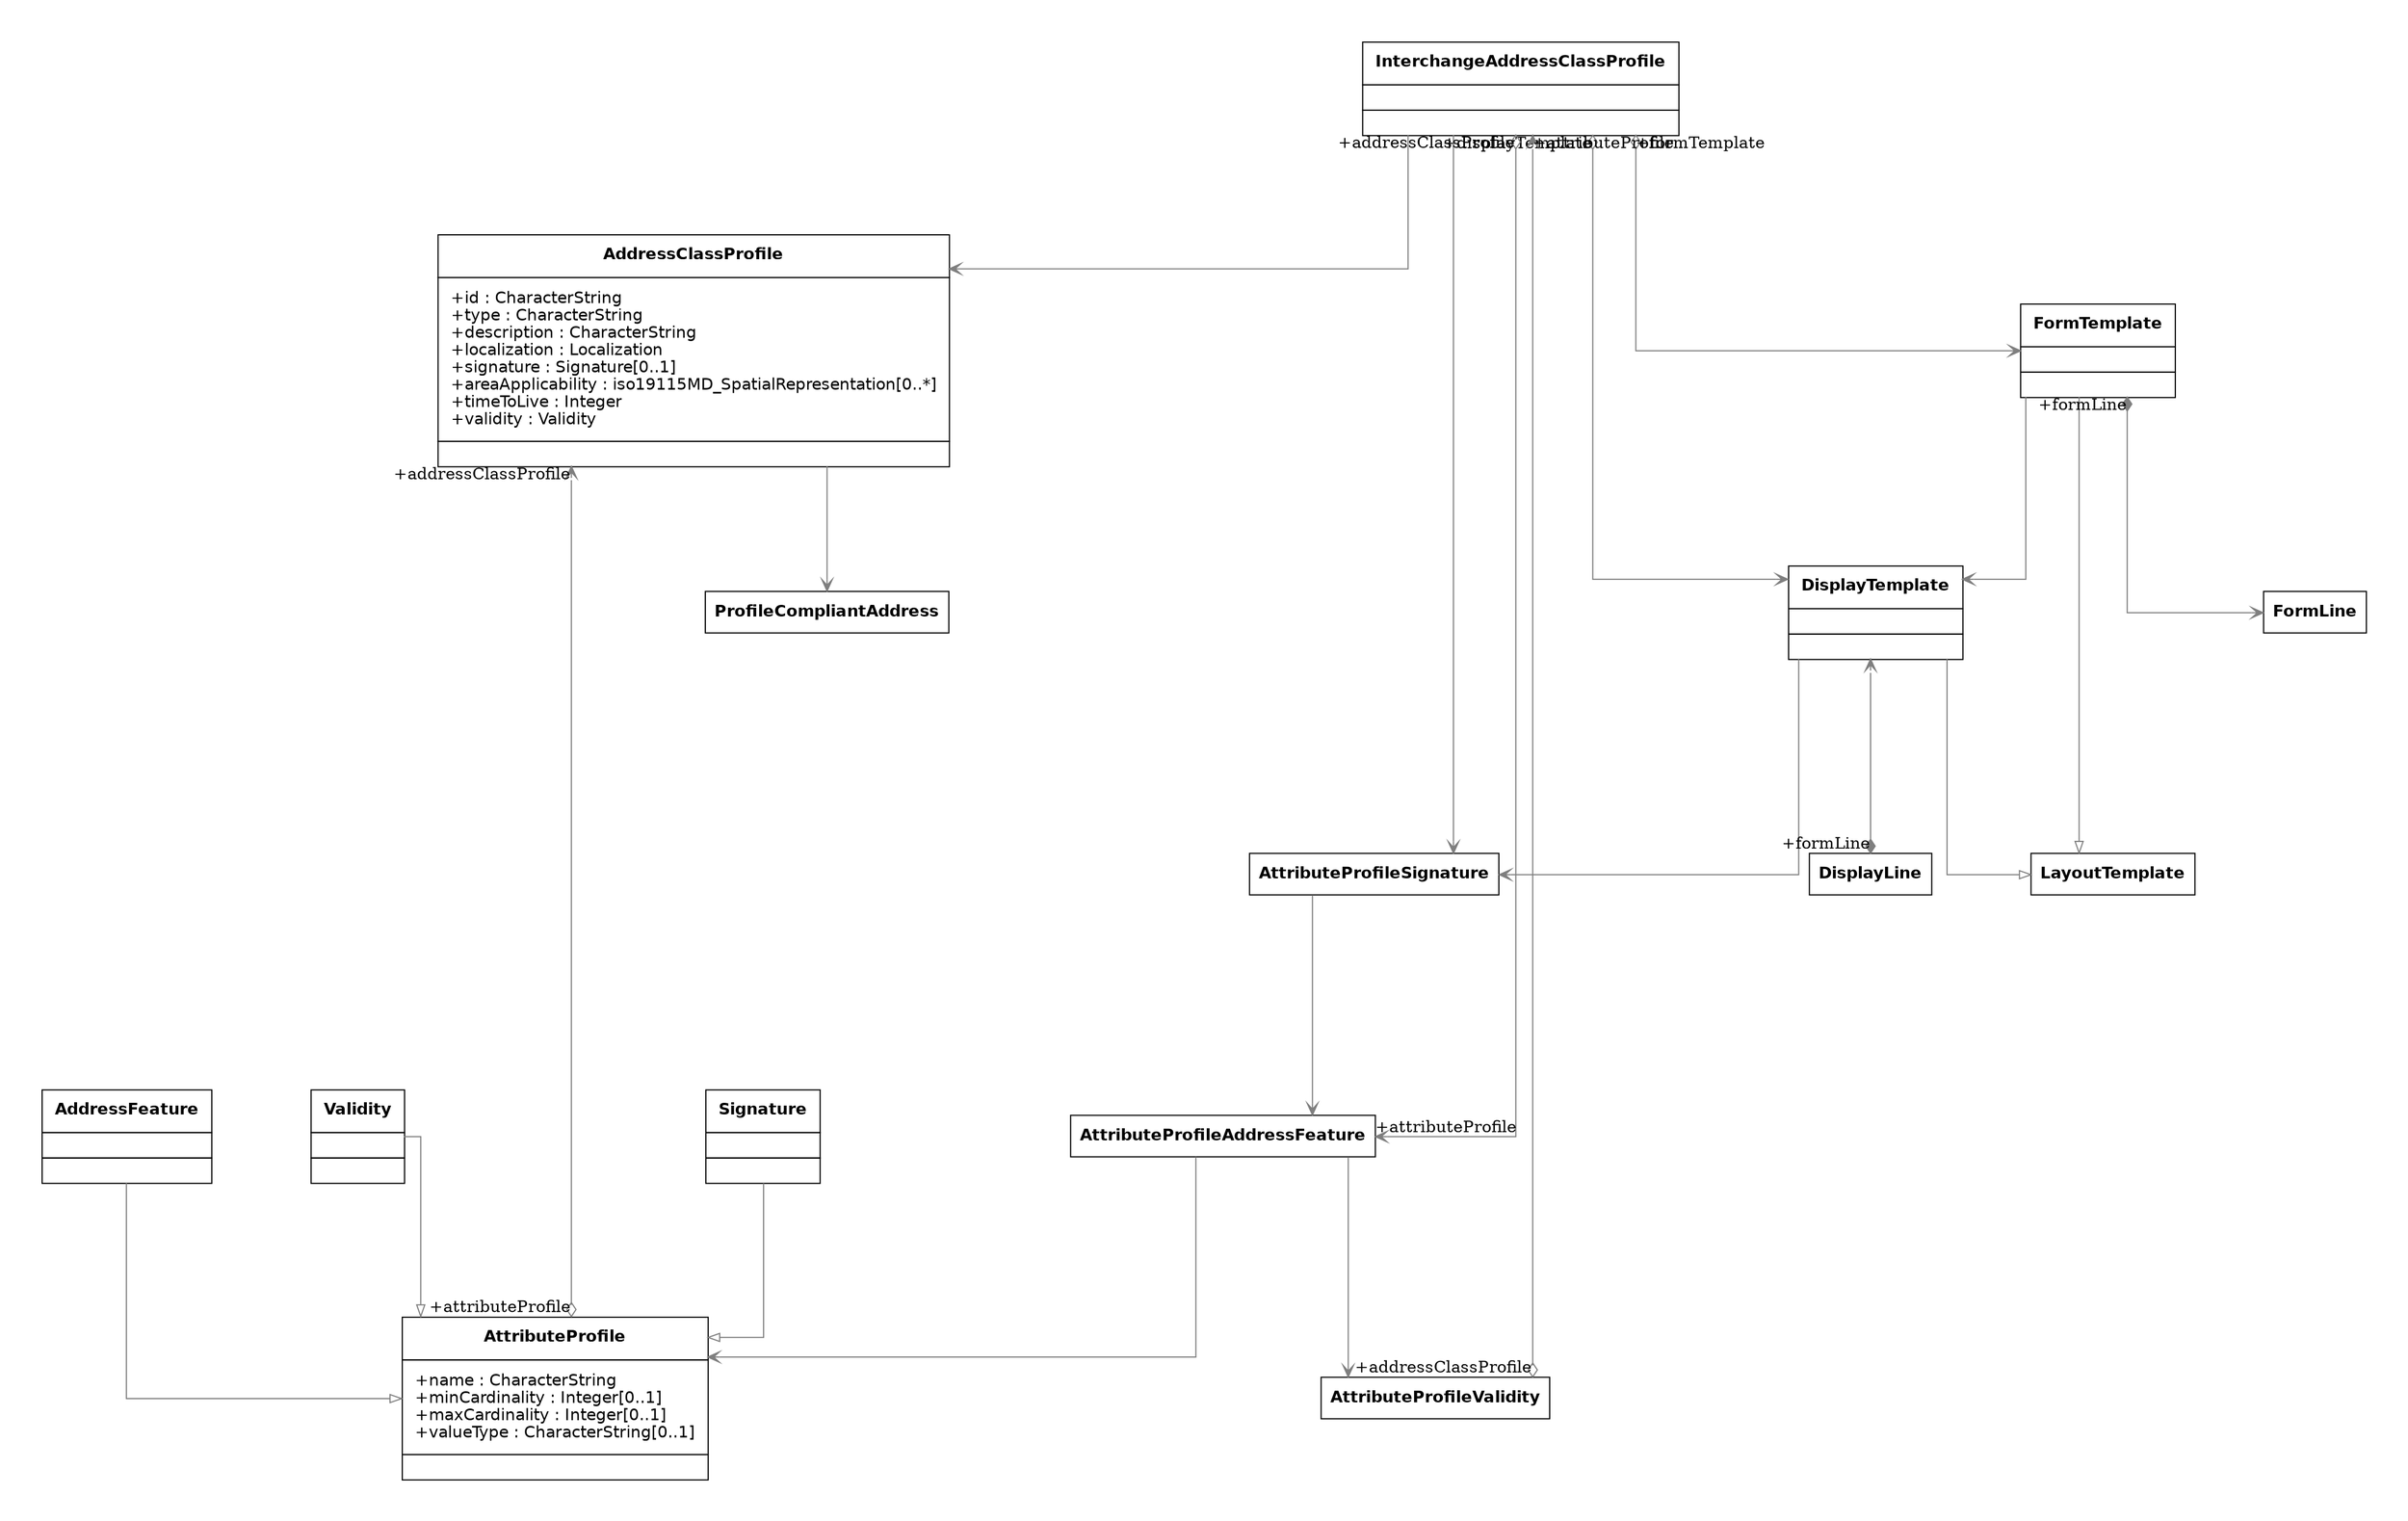 digraph G {
  graph [splines="ortho" pad=0.5 ranksep="1.2.equally" nodesep="1.2.equally"]
  edge [color="gray50"]
  node [shape="box" fontname="Helvetica-bold"]

  AddressClassProfile [
    shape="plain"
    fontname="Helvetica"
    label=<<TABLE BORDER="0" CELLBORDER="1" CELLSPACING="0" CELLPADDING="10">
    <TR>
    <TD><TABLE BORDER="0" CELLPADDING="0" CELLSPACING="0">
    <TR><TD ALIGN="CENTER"><B>AddressClassProfile</B></TD></TR>
  </TABLE>
  </TD>
  </TR>
  
  <TR>
    <TD><TABLE BORDER="0" CELLPADDING="0" CELLSPACING="0">
              <TR><TD ALIGN="LEFT">+id : CharacterString</TD></TR>
            <TR><TD ALIGN="LEFT">+type : CharacterString</TD></TR>
            <TR><TD ALIGN="LEFT">+description : CharacterString</TD></TR>
            <TR><TD ALIGN="LEFT">+localization : Localization</TD></TR>
            <TR><TD ALIGN="LEFT">+signature : Signature&#91;0..1&#93;</TD></TR>
            <TR><TD ALIGN="LEFT">+areaApplicability : iso19115MD_SpatialRepresentation&#91;0..*&#93;</TD></TR>
            <TR><TD ALIGN="LEFT">+timeToLive : Integer</TD></TR>
            <TR><TD ALIGN="LEFT">+validity : Validity</TD></TR>
  </TABLE>
        </TD>
  </TR>
  
  <TR>
    <TD><TABLE BORDER="0" CELLPADDING="0" CELLSPACING="0">
    <TR><TD ALIGN="LEFT"></TD></TR>
  </TABLE></TD>
  </TR>
  
  </TABLE>>]
  
  InterchangeAddressClassProfile [
    shape="plain"
    fontname="Helvetica"
    label=<<TABLE BORDER="0" CELLBORDER="1" CELLSPACING="0" CELLPADDING="10">
    <TR>
    <TD><TABLE BORDER="0" CELLPADDING="0" CELLSPACING="0">
    <TR><TD ALIGN="CENTER"><B>InterchangeAddressClassProfile</B></TD></TR>
  </TABLE>
  </TD>
  </TR>
  
  <TR>
    <TD><TABLE BORDER="0" CELLPADDING="0" CELLSPACING="0">
    <TR><TD ALIGN="LEFT"></TD></TR>
  </TABLE></TD>
  </TR>
  
  <TR>
    <TD><TABLE BORDER="0" CELLPADDING="0" CELLSPACING="0">
    <TR><TD ALIGN="LEFT"></TD></TR>
  </TABLE></TD>
  </TR>
  
  </TABLE>>]
  
  DisplayTemplate [
    shape="plain"
    fontname="Helvetica"
    label=<<TABLE BORDER="0" CELLBORDER="1" CELLSPACING="0" CELLPADDING="10">
    <TR>
    <TD><TABLE BORDER="0" CELLPADDING="0" CELLSPACING="0">
    <TR><TD ALIGN="CENTER"><B>DisplayTemplate</B></TD></TR>
  </TABLE>
  </TD>
  </TR>
  
  <TR>
    <TD><TABLE BORDER="0" CELLPADDING="0" CELLSPACING="0">
    <TR><TD ALIGN="LEFT"></TD></TR>
  </TABLE></TD>
  </TR>
  
  <TR>
    <TD><TABLE BORDER="0" CELLPADDING="0" CELLSPACING="0">
    <TR><TD ALIGN="LEFT"></TD></TR>
  </TABLE></TD>
  </TR>
  
  </TABLE>>]
  
  FormTemplate [
    shape="plain"
    fontname="Helvetica"
    label=<<TABLE BORDER="0" CELLBORDER="1" CELLSPACING="0" CELLPADDING="10">
    <TR>
    <TD><TABLE BORDER="0" CELLPADDING="0" CELLSPACING="0">
    <TR><TD ALIGN="CENTER"><B>FormTemplate</B></TD></TR>
  </TABLE>
  </TD>
  </TR>
  
  <TR>
    <TD><TABLE BORDER="0" CELLPADDING="0" CELLSPACING="0">
    <TR><TD ALIGN="LEFT"></TD></TR>
  </TABLE></TD>
  </TR>
  
  <TR>
    <TD><TABLE BORDER="0" CELLPADDING="0" CELLSPACING="0">
    <TR><TD ALIGN="LEFT"></TD></TR>
  </TABLE></TD>
  </TR>
  
  </TABLE>>]
  
  Signature [
    shape="plain"
    fontname="Helvetica"
    label=<<TABLE BORDER="0" CELLBORDER="1" CELLSPACING="0" CELLPADDING="10">
    <TR>
    <TD><TABLE BORDER="0" CELLPADDING="0" CELLSPACING="0">
    <TR><TD ALIGN="CENTER"><B>Signature</B></TD></TR>
  </TABLE>
  </TD>
  </TR>
  
  <TR>
    <TD><TABLE BORDER="0" CELLPADDING="0" CELLSPACING="0">
    <TR><TD ALIGN="LEFT"></TD></TR>
  </TABLE></TD>
  </TR>
  
  <TR>
    <TD><TABLE BORDER="0" CELLPADDING="0" CELLSPACING="0">
    <TR><TD ALIGN="LEFT"></TD></TR>
  </TABLE></TD>
  </TR>
  
  </TABLE>>]
  
  AddressFeature [
    shape="plain"
    fontname="Helvetica"
    label=<<TABLE BORDER="0" CELLBORDER="1" CELLSPACING="0" CELLPADDING="10">
    <TR>
    <TD><TABLE BORDER="0" CELLPADDING="0" CELLSPACING="0">
    <TR><TD ALIGN="CENTER"><B>AddressFeature</B></TD></TR>
  </TABLE>
  </TD>
  </TR>
  
  <TR>
    <TD><TABLE BORDER="0" CELLPADDING="0" CELLSPACING="0">
    <TR><TD ALIGN="LEFT"></TD></TR>
  </TABLE></TD>
  </TR>
  
  <TR>
    <TD><TABLE BORDER="0" CELLPADDING="0" CELLSPACING="0">
    <TR><TD ALIGN="LEFT"></TD></TR>
  </TABLE></TD>
  </TR>
  
  </TABLE>>]
  
  Validity [
    shape="plain"
    fontname="Helvetica"
    label=<<TABLE BORDER="0" CELLBORDER="1" CELLSPACING="0" CELLPADDING="10">
    <TR>
    <TD><TABLE BORDER="0" CELLPADDING="0" CELLSPACING="0">
    <TR><TD ALIGN="CENTER"><B>Validity</B></TD></TR>
  </TABLE>
  </TD>
  </TR>
  
  <TR>
    <TD><TABLE BORDER="0" CELLPADDING="0" CELLSPACING="0">
    <TR><TD ALIGN="LEFT"></TD></TR>
  </TABLE></TD>
  </TR>
  
  <TR>
    <TD><TABLE BORDER="0" CELLPADDING="0" CELLSPACING="0">
    <TR><TD ALIGN="LEFT"></TD></TR>
  </TABLE></TD>
  </TR>
  
  </TABLE>>]
  
  AttributeProfile [
    shape="plain"
    fontname="Helvetica"
    label=<<TABLE BORDER="0" CELLBORDER="1" CELLSPACING="0" CELLPADDING="10">
    <TR>
    <TD><TABLE BORDER="0" CELLPADDING="0" CELLSPACING="0">
    <TR><TD ALIGN="CENTER"><B>AttributeProfile</B></TD></TR>
  </TABLE>
  </TD>
  </TR>
  
  <TR>
    <TD><TABLE BORDER="0" CELLPADDING="0" CELLSPACING="0">
              <TR><TD ALIGN="LEFT">+name : CharacterString</TD></TR>
            <TR><TD ALIGN="LEFT">+minCardinality : Integer&#91;0..1&#93;</TD></TR>
            <TR><TD ALIGN="LEFT">+maxCardinality : Integer&#91;0..1&#93;</TD></TR>
            <TR><TD ALIGN="LEFT">+valueType : CharacterString&#91;0..1&#93;</TD></TR>
  </TABLE>
        </TD>
  </TR>
  
  <TR>
    <TD><TABLE BORDER="0" CELLPADDING="0" CELLSPACING="0">
    <TR><TD ALIGN="LEFT"></TD></TR>
  </TABLE></TD>
  </TR>
  
  </TABLE>>]

  InterchangeAddressClassProfile -> AddressClassProfile [dir="direct" arrowtail="onormal" arrowhead="vee"]
  FormTemplate -> DisplayTemplate [dir="direct" arrowtail="onormal" arrowhead="vee"]
  DisplayTemplate -> AttributeProfileSignature [dir="direct" arrowtail="onormal" arrowhead="vee"]
  AttributeProfileSignature -> AttributeProfileAddressFeature [dir="direct" arrowtail="onormal" arrowhead="vee"]
  AttributeProfileAddressFeature -> AttributeProfileValidity [dir="direct" arrowtail="onormal" arrowhead="vee"]
  InterchangeAddressClassProfile -> AttributeProfileSignature [dir="direct" arrowtail="onormal" arrowhead="vee"]
  AttributeProfileAddressFeature -> AttributeProfile [dir="direct" arrowtail="onormal" arrowhead="vee"]
  AddressClassProfile -> AttributeProfile [dir="both" headlabel="+addressClassProfile" taillabel="+attributeProfile" arrowtail="odiamond" arrowhead="vee"]
  AddressClassProfile -> ProfileCompliantAddress [dir="direct" arrowtail="onormal" arrowhead="vee"]
  InterchangeAddressClassProfile -> AttributeProfileAddressFeature [dir="both" headlabel="+attributeProfile" taillabel="+addressClassProfile" arrowtail="odiamond" arrowhead="vee"]
  InterchangeAddressClassProfile -> AttributeProfileValidity [dir="both" headlabel="+attributeProfile" taillabel="+addressClassProfile" arrowtail="odiamond" arrowhead="vee"]
  InterchangeAddressClassProfile -> FormTemplate [dir="both" taillabel="+formTemplate" arrowtail="odiamond" arrowhead="vee"]
  InterchangeAddressClassProfile -> DisplayTemplate [dir="both" taillabel="+displayTemplate" arrowtail="odiamond" arrowhead="vee"]
  DisplayTemplate -> LayoutTemplate [dir="direct" arrowtail="onormal" arrowhead="onormal"]
  DisplayTemplate -> DisplayLine [dir="both" taillabel="+formLine" arrowtail="diamond" arrowhead="vee"]
  FormTemplate -> LayoutTemplate [dir="direct" arrowtail="onormal" arrowhead="onormal"]
  FormTemplate -> FormLine [dir="both" taillabel="+formLine" arrowtail="diamond" arrowhead="vee"]
  Signature -> AttributeProfile [dir="direct" arrowtail="onormal" arrowhead="onormal"]
  AddressFeature -> AttributeProfile [dir="direct" arrowtail="onormal" arrowhead="onormal"]
  Validity -> AttributeProfile [dir="direct" arrowtail="onormal" arrowhead="onormal"]
}

